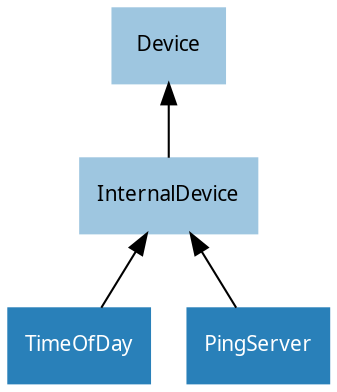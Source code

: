 /* vim: set et sw=4 sts=4: */

digraph classes {
    graph [rankdir=BT];
    node [shape=rect, style=filled, fontname=Sans, fontsize=10];
    edge [];

    /* Abstract classes */
    node [color="#9ec6e0", fontcolor="#000000"]
    Device;
    InternalDevice;

    /* Concrete classes */
    node [color="#2980b9", fontcolor="#ffffff"];

    InternalDevice->Device;
    TimeOfDay->InternalDevice;
    PingServer->InternalDevice;
}
